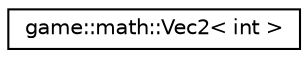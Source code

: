 digraph "Graphical Class Hierarchy"
{
 // LATEX_PDF_SIZE
  edge [fontname="Helvetica",fontsize="10",labelfontname="Helvetica",labelfontsize="10"];
  node [fontname="Helvetica",fontsize="10",shape=record];
  rankdir="LR";
  Node0 [label="game::math::Vec2\< int \>",height=0.2,width=0.4,color="black", fillcolor="white", style="filled",URL="$classgame_1_1math_1_1_vec2.html",tooltip=" "];
}

